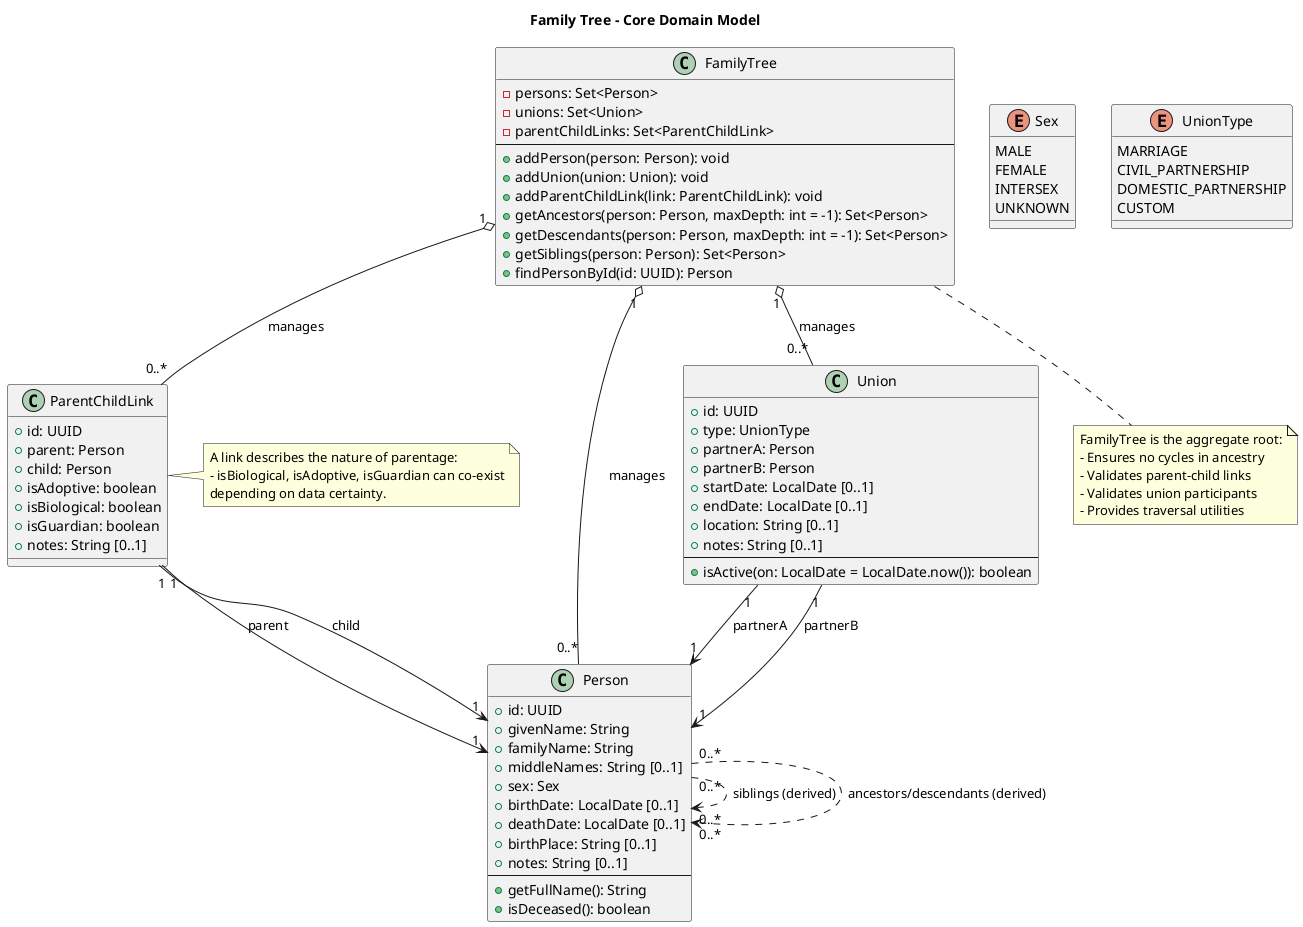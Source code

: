 @startuml
title Family Tree - Core Domain Model

class FamilyTree {
  - persons: Set<Person>
  - unions: Set<Union>
  - parentChildLinks: Set<ParentChildLink>
  --
  + addPerson(person: Person): void
  + addUnion(union: Union): void
  + addParentChildLink(link: ParentChildLink): void
  + getAncestors(person: Person, maxDepth: int = -1): Set<Person>
  + getDescendants(person: Person, maxDepth: int = -1): Set<Person>
  + getSiblings(person: Person): Set<Person>
  + findPersonById(id: UUID): Person
}

enum Sex {
  MALE
  FEMALE
  INTERSEX
  UNKNOWN
}

enum UnionType {
  MARRIAGE
  CIVIL_PARTNERSHIP
  DOMESTIC_PARTNERSHIP
  CUSTOM
}

class Person {
  + id: UUID
  + givenName: String
  + familyName: String
  + middleNames: String [0..1]
  + sex: Sex
  + birthDate: LocalDate [0..1]
  + deathDate: LocalDate [0..1]
  + birthPlace: String [0..1]
  + notes: String [0..1]
  --
  + getFullName(): String
  + isDeceased(): boolean
}

class Union {
  + id: UUID
  + type: UnionType
  + partnerA: Person
  + partnerB: Person
  + startDate: LocalDate [0..1]
  + endDate: LocalDate [0..1]
  + location: String [0..1]
  + notes: String [0..1]
  --
  + isActive(on: LocalDate = LocalDate.now()): boolean
}

class ParentChildLink {
  + id: UUID
  + parent: Person
  + child: Person
  + isAdoptive: boolean
  + isBiological: boolean
  + isGuardian: boolean
  + notes: String [0..1]
}

' Aggregation/composition and multiplicities
FamilyTree "1" o-- "0..*" Person : manages
FamilyTree "1" o-- "0..*" Union : manages
FamilyTree "1" o-- "0..*" ParentChildLink : manages

' Union connects two persons
Union "1" --> "1" Person : partnerA
Union "1" --> "1" Person : partnerB

' Parent-child links
ParentChildLink "1" --> "1" Person : parent
ParentChildLink "1" --> "1" Person : child

' Useful derived associations (not stored directly)
Person "0..*" ..> "0..*" Person : siblings (derived)
Person "0..*" ..> "0..*" Person : ancestors/descendants (derived)

note right of ParentChildLink
  A link describes the nature of parentage:
  - isBiological, isAdoptive, isGuardian can co-exist
  depending on data certainty.
end note

note bottom of FamilyTree
  FamilyTree is the aggregate root:
  - Ensures no cycles in ancestry
  - Validates parent-child links
  - Validates union participants
  - Provides traversal utilities
end note

@enduml
